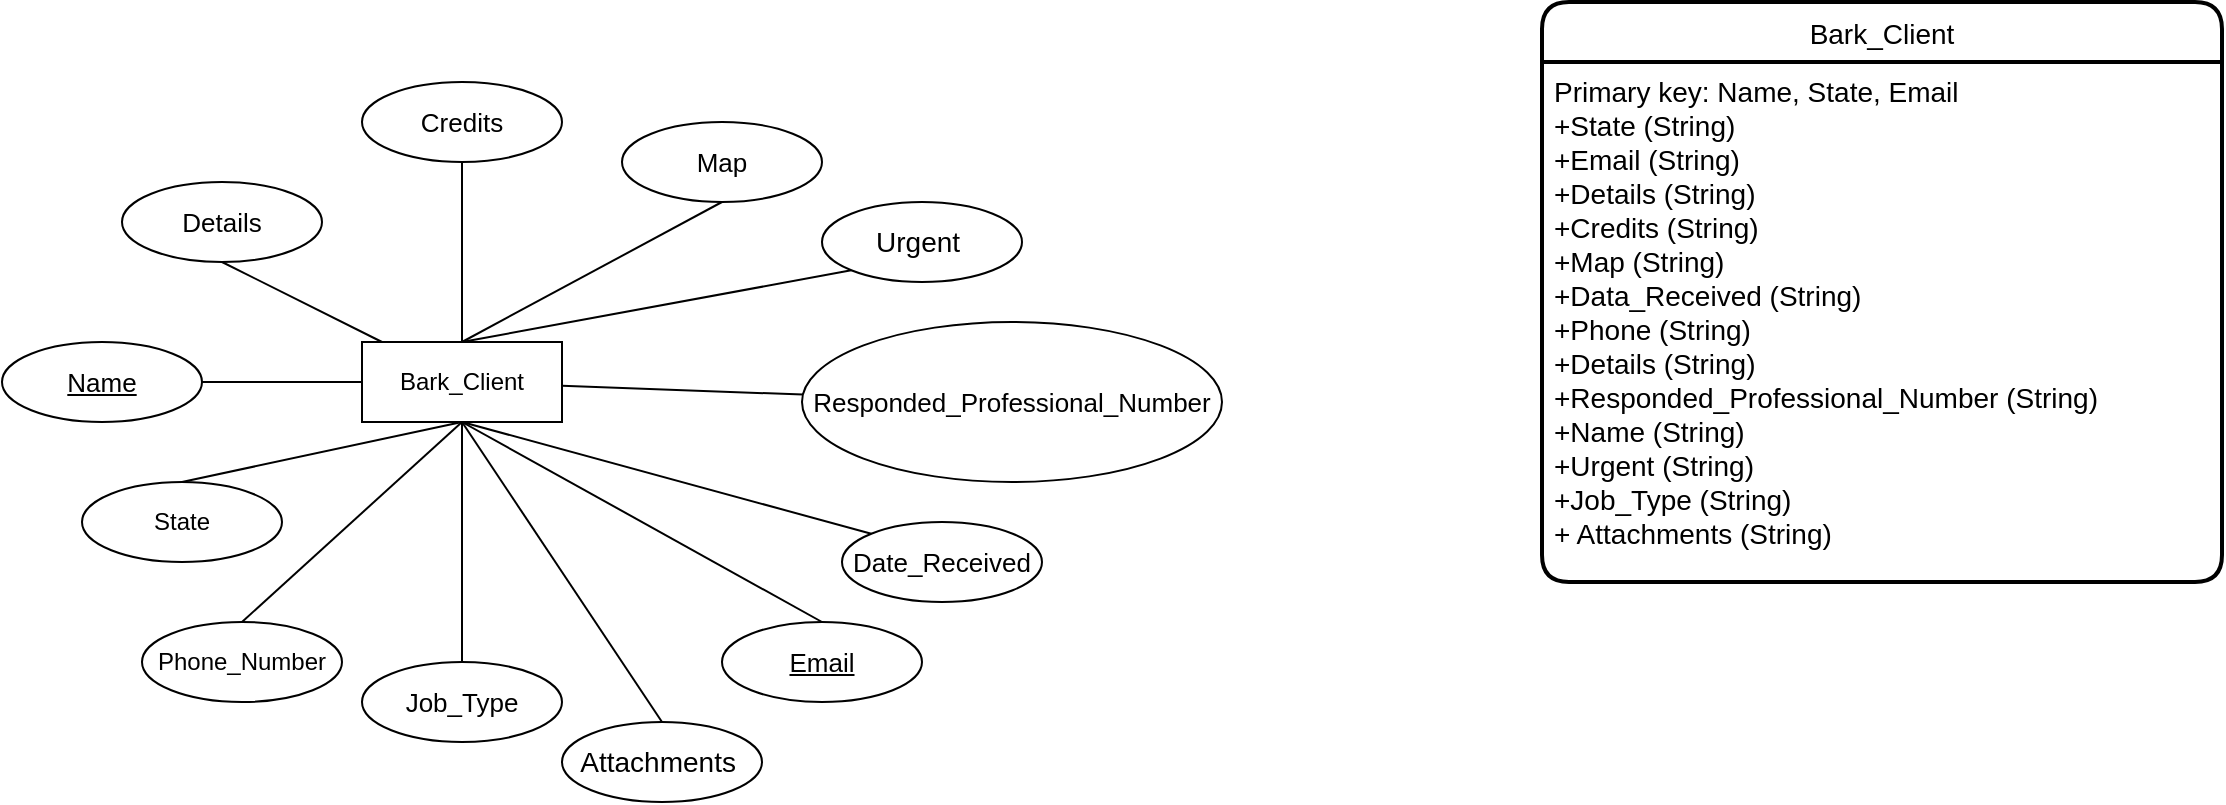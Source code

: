 <mxfile version="18.1.3" type="device"><diagram id="LY0GhdTmVqlvBuymsZOX" name="Page-1"><mxGraphModel dx="1298" dy="724" grid="1" gridSize="10" guides="1" tooltips="1" connect="1" arrows="1" fold="1" page="1" pageScale="1" pageWidth="850" pageHeight="1100" math="0" shadow="0"><root><mxCell id="0"/><mxCell id="1" parent="0"/><mxCell id="k2KA56HlH97TxQyiSHu6-1" value="Bark_Client" style="whiteSpace=wrap;html=1;align=center;" parent="1" vertex="1"><mxGeometry x="340" y="260" width="100" height="40" as="geometry"/></mxCell><mxCell id="k2KA56HlH97TxQyiSHu6-2" value="State" style="ellipse;whiteSpace=wrap;html=1;align=center;" parent="1" vertex="1"><mxGeometry x="200" y="330" width="100" height="40" as="geometry"/></mxCell><mxCell id="k2KA56HlH97TxQyiSHu6-3" value="" style="endArrow=none;html=1;rounded=0;exitX=0.5;exitY=0;exitDx=0;exitDy=0;entryX=0.5;entryY=1;entryDx=0;entryDy=0;" parent="1" source="k2KA56HlH97TxQyiSHu6-2" target="k2KA56HlH97TxQyiSHu6-1" edge="1"><mxGeometry relative="1" as="geometry"><mxPoint x="340" y="290" as="sourcePoint"/><mxPoint x="500" y="290" as="targetPoint"/></mxGeometry></mxCell><mxCell id="k2KA56HlH97TxQyiSHu6-4" value="Phone_Number" style="ellipse;whiteSpace=wrap;html=1;align=center;" parent="1" vertex="1"><mxGeometry x="230" y="400" width="100" height="40" as="geometry"/></mxCell><mxCell id="k2KA56HlH97TxQyiSHu6-5" value="" style="endArrow=none;html=1;rounded=0;exitX=0.5;exitY=0;exitDx=0;exitDy=0;entryX=0.5;entryY=1;entryDx=0;entryDy=0;" parent="1" source="k2KA56HlH97TxQyiSHu6-4" target="k2KA56HlH97TxQyiSHu6-1" edge="1"><mxGeometry relative="1" as="geometry"><mxPoint x="590" y="290" as="sourcePoint"/><mxPoint x="750" y="290" as="targetPoint"/></mxGeometry></mxCell><mxCell id="k2KA56HlH97TxQyiSHu6-6" value="&lt;span style=&quot;font-family: arial; font-size: 13px; text-align: left; background-color: rgb(255, 255, 255);&quot;&gt;Job_Type&lt;/span&gt;" style="ellipse;whiteSpace=wrap;html=1;align=center;" parent="1" vertex="1"><mxGeometry x="340" y="420" width="100" height="40" as="geometry"/></mxCell><mxCell id="k2KA56HlH97TxQyiSHu6-7" value="" style="endArrow=none;html=1;rounded=0;exitX=0.5;exitY=0;exitDx=0;exitDy=0;entryX=0.5;entryY=1;entryDx=0;entryDy=0;" parent="1" source="k2KA56HlH97TxQyiSHu6-6" target="k2KA56HlH97TxQyiSHu6-1" edge="1"><mxGeometry relative="1" as="geometry"><mxPoint x="670" y="350" as="sourcePoint"/><mxPoint x="470" y="360" as="targetPoint"/></mxGeometry></mxCell><mxCell id="k2KA56HlH97TxQyiSHu6-8" value="&lt;span style=&quot;font-family: arial; font-size: 13px; text-align: left; background-color: rgb(255, 255, 255);&quot;&gt;&lt;u&gt;Email&lt;/u&gt;&lt;/span&gt;" style="ellipse;whiteSpace=wrap;html=1;align=center;" parent="1" vertex="1"><mxGeometry x="520" y="400" width="100" height="40" as="geometry"/></mxCell><mxCell id="k2KA56HlH97TxQyiSHu6-9" value="" style="endArrow=none;html=1;rounded=0;exitX=0.5;exitY=0;exitDx=0;exitDy=0;entryX=0.5;entryY=1;entryDx=0;entryDy=0;" parent="1" source="k2KA56HlH97TxQyiSHu6-8" target="k2KA56HlH97TxQyiSHu6-1" edge="1"><mxGeometry relative="1" as="geometry"><mxPoint x="780" y="370" as="sourcePoint"/><mxPoint x="390" y="290" as="targetPoint"/></mxGeometry></mxCell><mxCell id="k2KA56HlH97TxQyiSHu6-10" value="&lt;span style=&quot;font-family: Arial; font-size: 13px; text-align: left; background-color: rgb(255, 255, 255);&quot;&gt;Date_Received&lt;/span&gt;" style="ellipse;whiteSpace=wrap;html=1;align=center;" parent="1" vertex="1"><mxGeometry x="580" y="350" width="100" height="40" as="geometry"/></mxCell><mxCell id="k2KA56HlH97TxQyiSHu6-11" value="" style="endArrow=none;html=1;rounded=0;exitX=0;exitY=0;exitDx=0;exitDy=0;entryX=0.5;entryY=1;entryDx=0;entryDy=0;" parent="1" source="k2KA56HlH97TxQyiSHu6-10" target="k2KA56HlH97TxQyiSHu6-1" edge="1"><mxGeometry relative="1" as="geometry"><mxPoint x="950" y="380" as="sourcePoint"/><mxPoint x="590" y="250" as="targetPoint"/></mxGeometry></mxCell><mxCell id="k2KA56HlH97TxQyiSHu6-14" value="&lt;div style=&quot;text-align: left;&quot;&gt;&lt;span style=&quot;background-color: initial; font-size: 13px;&quot;&gt;&lt;font face=&quot;arial&quot;&gt;Responded_Professional_Number&lt;/font&gt;&lt;/span&gt;&lt;/div&gt;" style="ellipse;whiteSpace=wrap;html=1;align=center;" parent="1" vertex="1"><mxGeometry x="560" y="250" width="210" height="80" as="geometry"/></mxCell><mxCell id="k2KA56HlH97TxQyiSHu6-15" value="" style="endArrow=none;html=1;rounded=0;" parent="1" source="k2KA56HlH97TxQyiSHu6-14" target="k2KA56HlH97TxQyiSHu6-1" edge="1"><mxGeometry relative="1" as="geometry"><mxPoint x="960" y="300" as="sourcePoint"/><mxPoint x="680" y="250" as="targetPoint"/></mxGeometry></mxCell><mxCell id="k2KA56HlH97TxQyiSHu6-18" value="&lt;span style=&quot;font-family: arial; font-size: 13px; text-align: left; background-color: rgb(255, 255, 255);&quot;&gt;Map&lt;/span&gt;" style="ellipse;whiteSpace=wrap;html=1;align=center;" parent="1" vertex="1"><mxGeometry x="470" y="150" width="100" height="40" as="geometry"/></mxCell><mxCell id="k2KA56HlH97TxQyiSHu6-19" value="" style="endArrow=none;html=1;rounded=0;exitX=0.5;exitY=1;exitDx=0;exitDy=0;entryX=0.5;entryY=0;entryDx=0;entryDy=0;" parent="1" source="k2KA56HlH97TxQyiSHu6-18" target="k2KA56HlH97TxQyiSHu6-1" edge="1"><mxGeometry relative="1" as="geometry"><mxPoint x="765.71" y="90" as="sourcePoint"/><mxPoint x="190" y="100" as="targetPoint"/></mxGeometry></mxCell><mxCell id="k2KA56HlH97TxQyiSHu6-20" value="&lt;div style=&quot;text-align: left;&quot;&gt;&lt;font face=&quot;arial&quot;&gt;&lt;span style=&quot;font-size: 13px; background-color: rgb(255, 255, 255);&quot;&gt;Credits&lt;/span&gt;&lt;/font&gt;&lt;/div&gt;" style="ellipse;whiteSpace=wrap;html=1;align=center;" parent="1" vertex="1"><mxGeometry x="340" y="130" width="100" height="40" as="geometry"/></mxCell><mxCell id="k2KA56HlH97TxQyiSHu6-21" value="" style="endArrow=none;html=1;rounded=0;exitX=0.5;exitY=1;exitDx=0;exitDy=0;entryX=0.5;entryY=0;entryDx=0;entryDy=0;" parent="1" source="k2KA56HlH97TxQyiSHu6-20" target="k2KA56HlH97TxQyiSHu6-1" edge="1"><mxGeometry relative="1" as="geometry"><mxPoint x="615.71" y="70" as="sourcePoint"/><mxPoint x="240" y="240" as="targetPoint"/></mxGeometry></mxCell><mxCell id="k2KA56HlH97TxQyiSHu6-22" value="&lt;div style=&quot;text-align: left;&quot;&gt;&lt;font face=&quot;arial&quot;&gt;&lt;span style=&quot;font-size: 13px; background-color: rgb(255, 255, 255);&quot;&gt;Details&lt;/span&gt;&lt;/font&gt;&lt;/div&gt;" style="ellipse;whiteSpace=wrap;html=1;align=center;" parent="1" vertex="1"><mxGeometry x="220" y="180" width="100" height="40" as="geometry"/></mxCell><mxCell id="k2KA56HlH97TxQyiSHu6-23" value="" style="endArrow=none;html=1;rounded=0;exitX=0.5;exitY=1;exitDx=0;exitDy=0;" parent="1" source="k2KA56HlH97TxQyiSHu6-22" target="k2KA56HlH97TxQyiSHu6-1" edge="1"><mxGeometry relative="1" as="geometry"><mxPoint x="475.71" y="70" as="sourcePoint"/><mxPoint x="250" y="260" as="targetPoint"/></mxGeometry></mxCell><mxCell id="a0s97jrBQrgjphoPSRo8-2" value="Bark_Client" style="swimlane;childLayout=stackLayout;horizontal=1;startSize=30;horizontalStack=0;rounded=1;fontSize=14;fontStyle=0;strokeWidth=2;resizeParent=0;resizeLast=1;shadow=0;dashed=0;align=center;spacingTop=0;spacing=2;" parent="1" vertex="1"><mxGeometry x="930" y="90" width="340" height="290" as="geometry"><mxRectangle x="320" y="590" width="100" height="30" as="alternateBounds"/></mxGeometry></mxCell><mxCell id="a0s97jrBQrgjphoPSRo8-3" value="Primary key: Name, State, Email&#10;+State (String)&#10;+Email (String)&#10;+Details (String)&#10;+Credits (String)&#10;+Map (String)&#10;+Data_Received (String)&#10;+Phone (String)&#10;+Details (String)&#10;+Responded_Professional_Number (String)&#10;+Name (String)&#10;+Urgent (String)&#10;+Job_Type (String)&#10;+ Attachments (String)&#10;&#10;&#10;&#10;" style="align=left;strokeColor=none;fillColor=none;spacingLeft=4;fontSize=14;verticalAlign=top;resizable=0;rotatable=0;part=1;spacing=2;" parent="a0s97jrBQrgjphoPSRo8-2" vertex="1"><mxGeometry y="30" width="340" height="260" as="geometry"/></mxCell><mxCell id="a0s97jrBQrgjphoPSRo8-9" value="&lt;div style=&quot;text-align: left;&quot;&gt;&lt;font face=&quot;arial&quot;&gt;&lt;span style=&quot;font-size: 13px; background-color: rgb(255, 255, 255);&quot;&gt;&lt;u&gt;Name&lt;/u&gt;&lt;/span&gt;&lt;/font&gt;&lt;/div&gt;" style="ellipse;whiteSpace=wrap;html=1;align=center;" parent="1" vertex="1"><mxGeometry x="160" y="260" width="100" height="40" as="geometry"/></mxCell><mxCell id="a0s97jrBQrgjphoPSRo8-10" value="" style="endArrow=none;html=1;rounded=0;" parent="1" source="a0s97jrBQrgjphoPSRo8-9" target="k2KA56HlH97TxQyiSHu6-1" edge="1"><mxGeometry relative="1" as="geometry"><mxPoint x="343.21" y="110" as="sourcePoint"/><mxPoint x="230" y="300" as="targetPoint"/></mxGeometry></mxCell><mxCell id="ZQFCEP_wbep2ijGuy9pS-1" value="&lt;div style=&quot;text-align: left;&quot;&gt;&lt;span style=&quot;font-size: 14px;&quot;&gt;Urgent&amp;nbsp;&lt;/span&gt;&lt;br&gt;&lt;/div&gt;" style="ellipse;whiteSpace=wrap;html=1;align=center;" parent="1" vertex="1"><mxGeometry x="570" y="190" width="100" height="40" as="geometry"/></mxCell><mxCell id="ZQFCEP_wbep2ijGuy9pS-2" value="" style="endArrow=none;html=1;rounded=0;exitX=0;exitY=1;exitDx=0;exitDy=0;entryX=0.5;entryY=0;entryDx=0;entryDy=0;" parent="1" source="ZQFCEP_wbep2ijGuy9pS-1" target="k2KA56HlH97TxQyiSHu6-1" edge="1"><mxGeometry relative="1" as="geometry"><mxPoint x="890.71" y="50" as="sourcePoint"/><mxPoint x="665" y="240" as="targetPoint"/></mxGeometry></mxCell><mxCell id="aIOsikAx4xRJOFNw_G8W-1" value="&lt;span style=&quot;font-size: 14px; text-align: left;&quot;&gt;Attachments&amp;nbsp;&lt;/span&gt;" style="ellipse;whiteSpace=wrap;html=1;align=center;" vertex="1" parent="1"><mxGeometry x="440" y="450" width="100" height="40" as="geometry"/></mxCell><mxCell id="aIOsikAx4xRJOFNw_G8W-2" value="" style="endArrow=none;html=1;rounded=0;exitX=0.5;exitY=0;exitDx=0;exitDy=0;" edge="1" parent="1" source="aIOsikAx4xRJOFNw_G8W-1"><mxGeometry relative="1" as="geometry"><mxPoint x="755" y="410" as="sourcePoint"/><mxPoint x="390" y="300" as="targetPoint"/></mxGeometry></mxCell></root></mxGraphModel></diagram></mxfile>
